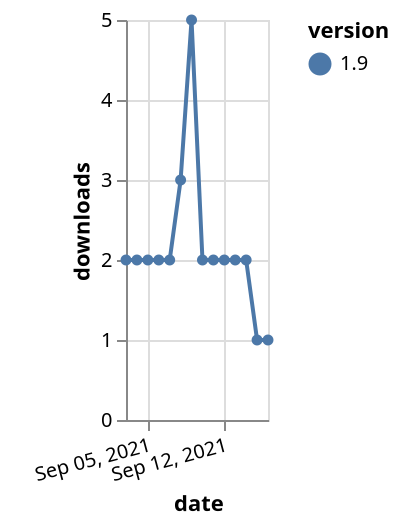 {"$schema": "https://vega.github.io/schema/vega-lite/v5.json", "description": "A simple bar chart with embedded data.", "data": {"values": [{"date": "2021-09-03", "total": 7164, "delta": 2, "version": "1.9"}, {"date": "2021-09-04", "total": 7166, "delta": 2, "version": "1.9"}, {"date": "2021-09-05", "total": 7168, "delta": 2, "version": "1.9"}, {"date": "2021-09-06", "total": 7170, "delta": 2, "version": "1.9"}, {"date": "2021-09-07", "total": 7172, "delta": 2, "version": "1.9"}, {"date": "2021-09-08", "total": 7175, "delta": 3, "version": "1.9"}, {"date": "2021-09-09", "total": 7180, "delta": 5, "version": "1.9"}, {"date": "2021-09-10", "total": 7182, "delta": 2, "version": "1.9"}, {"date": "2021-09-11", "total": 7184, "delta": 2, "version": "1.9"}, {"date": "2021-09-12", "total": 7186, "delta": 2, "version": "1.9"}, {"date": "2021-09-13", "total": 7188, "delta": 2, "version": "1.9"}, {"date": "2021-09-14", "total": 7190, "delta": 2, "version": "1.9"}, {"date": "2021-09-15", "total": 7191, "delta": 1, "version": "1.9"}, {"date": "2021-09-16", "total": 7192, "delta": 1, "version": "1.9"}]}, "width": "container", "mark": {"type": "line", "point": {"filled": true}}, "encoding": {"x": {"field": "date", "type": "temporal", "timeUnit": "yearmonthdate", "title": "date", "axis": {"labelAngle": -15}}, "y": {"field": "delta", "type": "quantitative", "title": "downloads"}, "color": {"field": "version", "type": "nominal"}, "tooltip": {"field": "delta"}}}